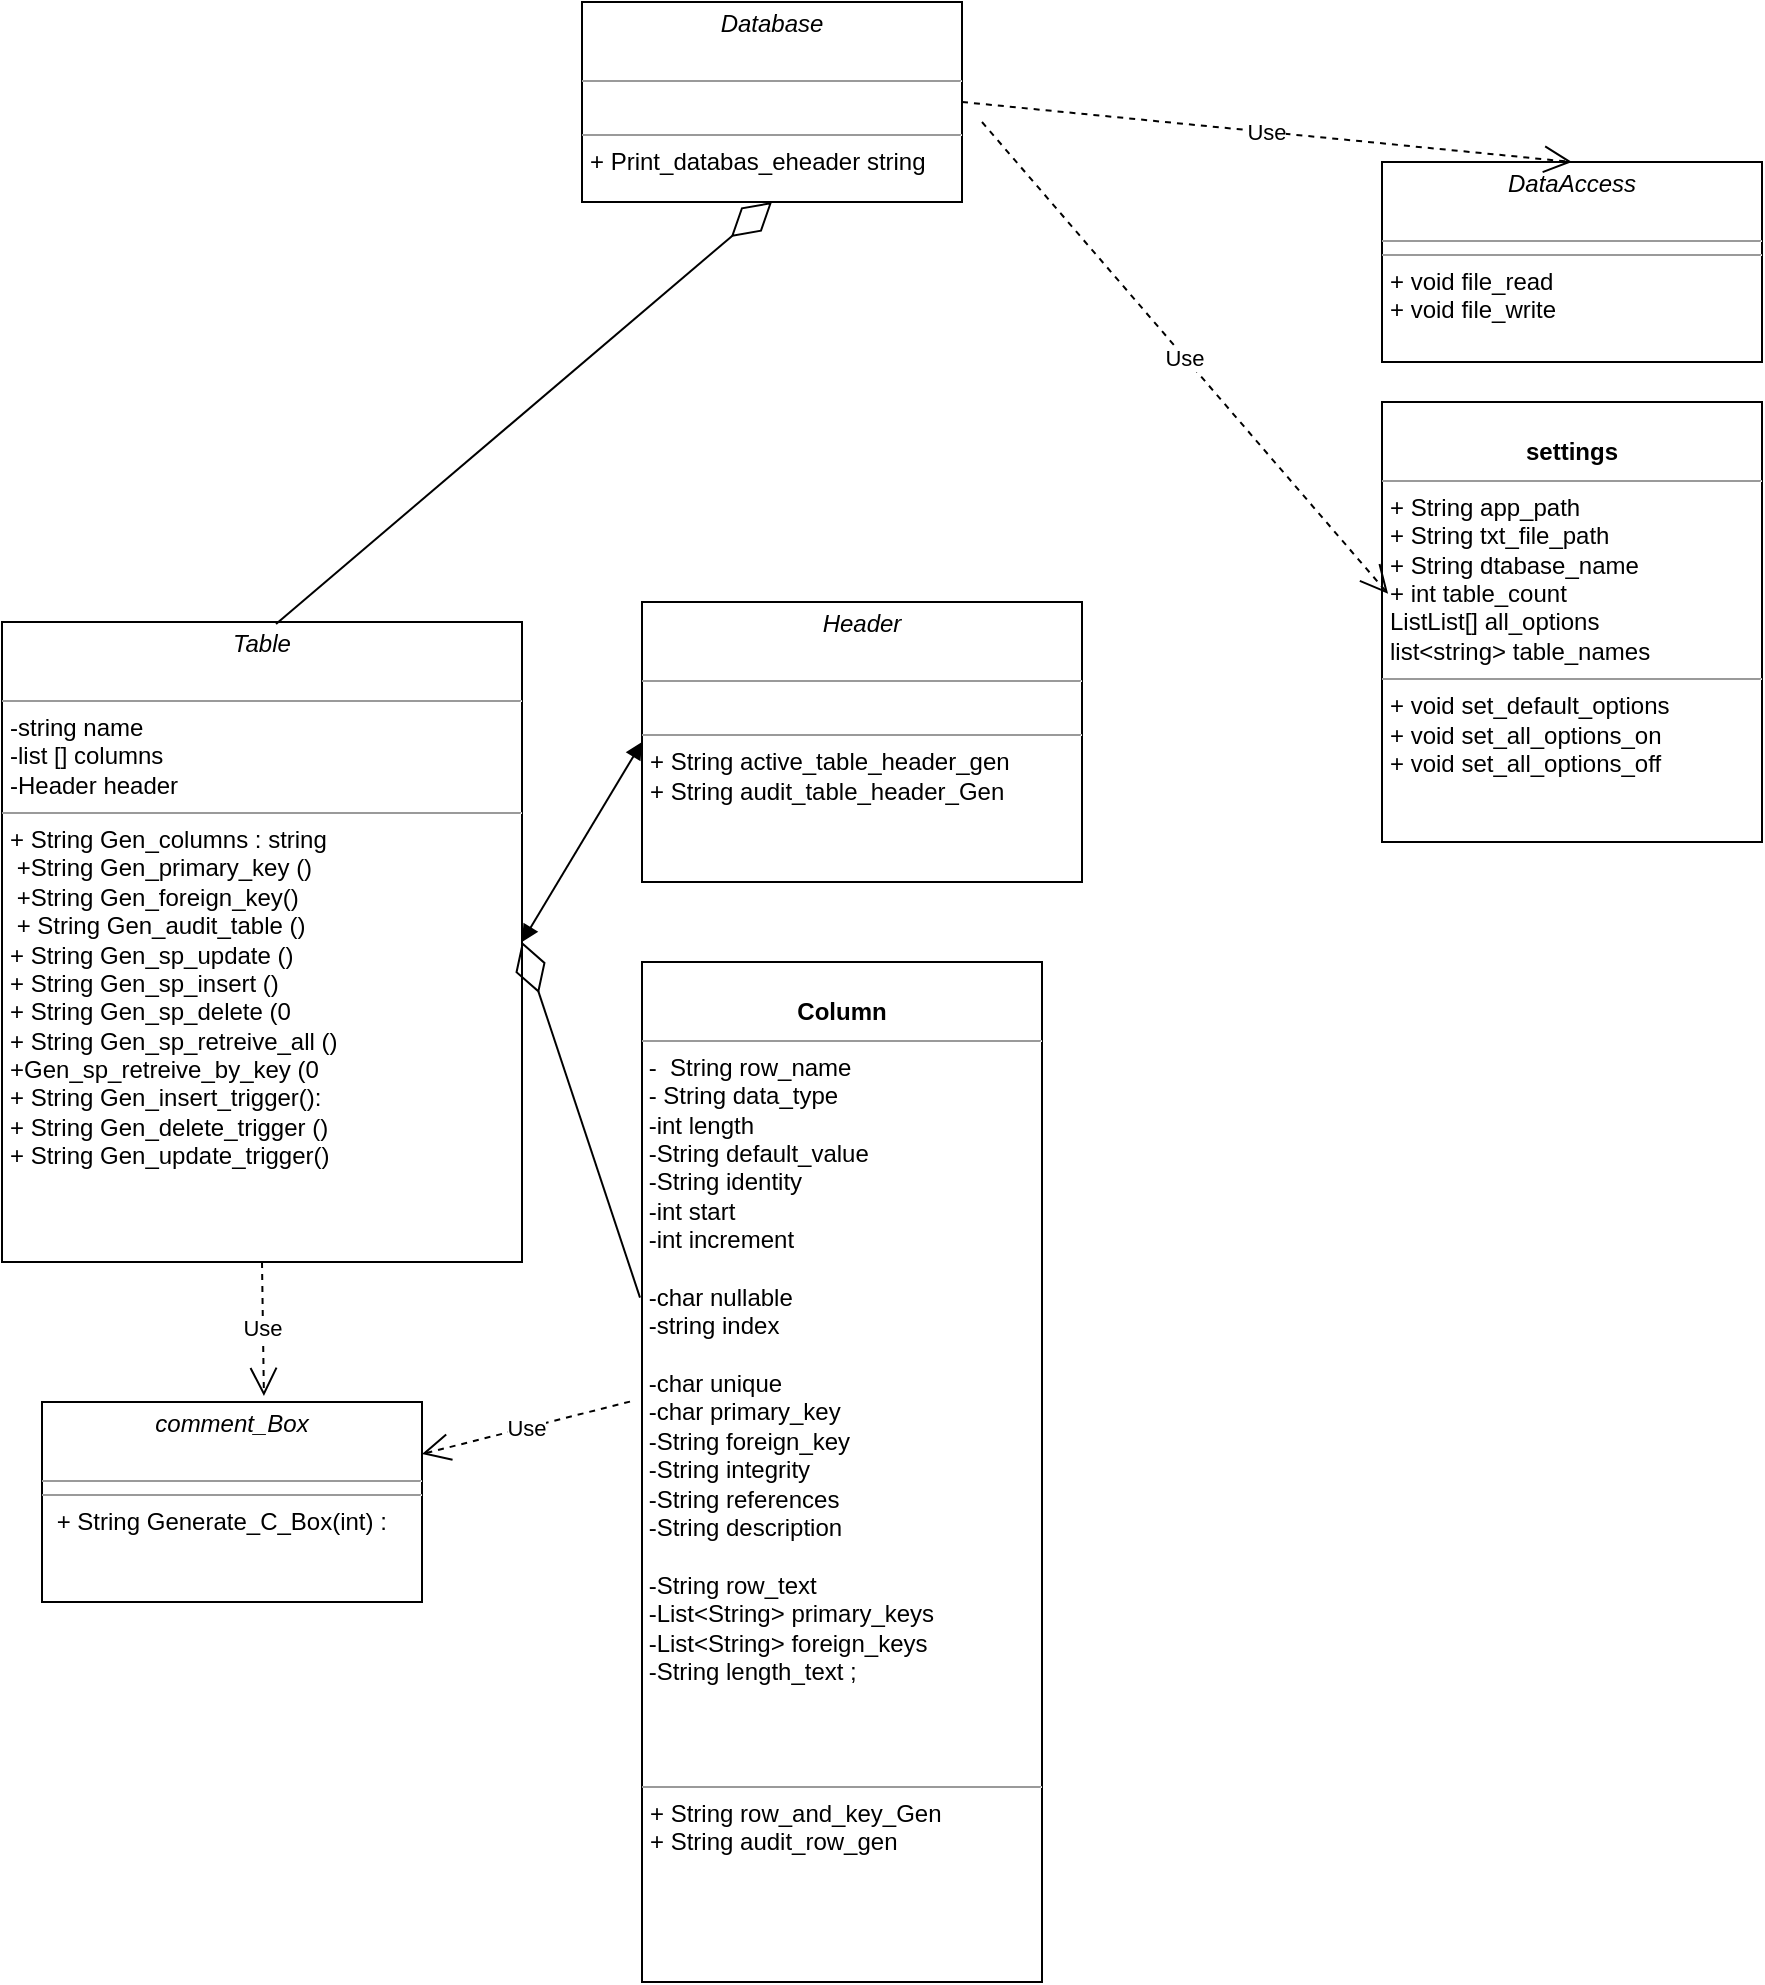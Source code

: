 <mxfile version="21.7.4" type="google">
  <diagram name="Page-1" id="G2TEt4IULpdhs9RluzcD">
    <mxGraphModel grid="1" page="1" gridSize="10" guides="1" tooltips="1" connect="1" arrows="1" fold="1" pageScale="1" pageWidth="850" pageHeight="1100" math="0" shadow="0">
      <root>
        <mxCell id="0" />
        <mxCell id="1" parent="0" />
        <mxCell id="zHbaEQlo3mZxPaL0krSO-1" value="&lt;p style=&quot;margin:0px;margin-top:4px;text-align:center;&quot;&gt;&lt;i&gt;Database&lt;/i&gt;&lt;br&gt;&lt;br&gt;&lt;/p&gt;&lt;hr size=&quot;1&quot;&gt;&lt;p style=&quot;margin:0px;margin-left:4px;&quot;&gt;&lt;br&gt;&lt;/p&gt;&lt;hr size=&quot;1&quot;&gt;&lt;p style=&quot;margin:0px;margin-left:4px;&quot;&gt;+ Print_databas_eheader string&lt;br&gt;&lt;/p&gt;" style="verticalAlign=top;align=left;overflow=fill;fontSize=12;fontFamily=Helvetica;html=1;whiteSpace=wrap;" vertex="1" parent="1">
          <mxGeometry x="100" y="20" width="190" height="100" as="geometry" />
        </mxCell>
        <mxCell id="zHbaEQlo3mZxPaL0krSO-2" value="&lt;p style=&quot;margin:0px;margin-top:4px;text-align:center;&quot;&gt;&lt;br&gt;&lt;b&gt;Column&lt;/b&gt;&lt;br&gt;&lt;/p&gt;&lt;hr size=&quot;1&quot;&gt;&amp;nbsp;-&amp;nbsp; String row_name&amp;nbsp; &lt;br&gt;&amp;nbsp;- String data_type&amp;nbsp; &lt;br&gt;&amp;nbsp;-int length&amp;nbsp; &lt;br&gt;&amp;nbsp;-String default_value&amp;nbsp; &lt;br&gt;&amp;nbsp;-String identity&amp;nbsp; &lt;br&gt;&amp;nbsp;-int start&amp;nbsp; &lt;br&gt;&amp;nbsp;-int increment &lt;br&gt;&lt;br&gt;&amp;nbsp;-char nullable &lt;br&gt;&amp;nbsp;-string index &lt;br&gt;&lt;br&gt;&amp;nbsp;-char unique &lt;br&gt;&amp;nbsp;-char primary_key&amp;nbsp; &lt;br&gt;&amp;nbsp;-String foreign_key &lt;br&gt;&amp;nbsp;-String integrity &lt;br&gt;&amp;nbsp;-String references&amp;nbsp; &lt;br&gt;&amp;nbsp;-String description&amp;nbsp; &lt;br&gt;&lt;br&gt;&amp;nbsp;-String row_text&amp;nbsp; &lt;br&gt;&amp;nbsp;-List&amp;lt;String&amp;gt; primary_keys &lt;br&gt;&amp;nbsp;-List&amp;lt;String&amp;gt; foreign_keys&amp;nbsp; &lt;br&gt;&amp;nbsp;-String length_text ;&lt;p style=&quot;margin:0px;margin-left:4px;&quot;&gt;&lt;br&gt;&lt;/p&gt;&lt;p style=&quot;margin:0px;margin-left:4px;&quot;&gt;&lt;br&gt;&lt;/p&gt;&lt;p style=&quot;margin:0px;margin-left:4px;&quot;&gt;&lt;br&gt;&lt;/p&gt;&lt;hr size=&quot;1&quot;&gt;&lt;p style=&quot;margin:0px;margin-left:4px;&quot;&gt;+ String row_and_key_Gen &lt;br&gt;+ String audit_row_gen&lt;br&gt;&lt;/p&gt;" style="verticalAlign=top;align=left;overflow=fill;fontSize=12;fontFamily=Helvetica;html=1;whiteSpace=wrap;" vertex="1" parent="1">
          <mxGeometry x="130" y="500" width="200" height="510" as="geometry" />
        </mxCell>
        <mxCell id="zHbaEQlo3mZxPaL0krSO-3" value="&lt;p style=&quot;margin:0px;margin-top:4px;text-align:center;&quot;&gt;&lt;i&gt;Header&lt;/i&gt;&lt;br&gt;&lt;br&gt;&lt;/p&gt;&lt;hr size=&quot;1&quot;&gt;&lt;br&gt;&lt;hr size=&quot;1&quot;&gt;&lt;p style=&quot;margin:0px;margin-left:4px;&quot;&gt;+ String active_table_header_gen &lt;br&gt;&lt;/p&gt;&lt;p style=&quot;margin:0px;margin-left:4px;&quot;&gt;+ String audit_table_header_Gen&lt;br&gt;&lt;/p&gt;&lt;p style=&quot;margin:0px;margin-left:4px;&quot;&gt;&lt;br&gt;&lt;/p&gt;" style="verticalAlign=top;align=left;overflow=fill;fontSize=12;fontFamily=Helvetica;html=1;whiteSpace=wrap;" vertex="1" parent="1">
          <mxGeometry x="130" y="320" width="220" height="140" as="geometry" />
        </mxCell>
        <mxCell id="zHbaEQlo3mZxPaL0krSO-4" value="&lt;p style=&quot;margin:0px;margin-top:4px;text-align:center;&quot;&gt;&lt;i&gt;Table&lt;/i&gt;&lt;br&gt;&lt;br&gt;&lt;/p&gt;&lt;hr size=&quot;1&quot;&gt;&lt;p style=&quot;margin:0px;margin-left:4px;&quot;&gt;-string name&lt;/p&gt;&lt;p style=&quot;margin:0px;margin-left:4px;&quot;&gt;-list [] columns&lt;/p&gt;&lt;p style=&quot;margin:0px;margin-left:4px;&quot;&gt;-Header header&lt;br&gt;&lt;/p&gt;&lt;hr size=&quot;1&quot;&gt;&lt;p style=&quot;margin:0px;margin-left:4px;&quot;&gt;+ String Gen_columns : string&amp;nbsp;&lt;/p&gt;&lt;p style=&quot;margin:0px;margin-left:4px;&quot;&gt;&amp;nbsp;+String Gen_primary_key ()&lt;br&gt;&lt;/p&gt;&lt;p style=&quot;margin:0px;margin-left:4px;&quot;&gt;&amp;nbsp;+String Gen_foreign_key() &lt;br&gt;&lt;/p&gt;&lt;p style=&quot;margin:0px;margin-left:4px;&quot;&gt;&amp;nbsp;+ String Gen_audit_table ()&lt;br&gt;&lt;/p&gt;&lt;p style=&quot;margin:0px;margin-left:4px;&quot;&gt;+ String  Gen_sp_update () &lt;br&gt;&lt;/p&gt;&lt;p style=&quot;margin:0px;margin-left:4px;&quot;&gt;+ String Gen_sp_insert ()&lt;br&gt;&lt;/p&gt;&lt;p style=&quot;margin:0px;margin-left:4px;&quot;&gt;+ String  Gen_sp_delete (0&lt;br&gt;&lt;/p&gt;&lt;p style=&quot;margin:0px;margin-left:4px;&quot;&gt;+ String Gen_sp_retreive_all ()&lt;br&gt;&lt;/p&gt;&lt;p style=&quot;margin:0px;margin-left:4px;&quot;&gt;+Gen_sp_retreive_by_key (0&lt;br&gt;&lt;/p&gt;&lt;p style=&quot;margin:0px;margin-left:4px;&quot;&gt;+ String Gen_insert_trigger(): &lt;br&gt;&lt;/p&gt;&lt;p style=&quot;margin:0px;margin-left:4px;&quot;&gt;+ String Gen_delete_trigger ()&lt;br&gt;&lt;/p&gt;&lt;p style=&quot;margin:0px;margin-left:4px;&quot;&gt;+ String Gen_update_trigger()&lt;br&gt;&lt;/p&gt;&lt;p style=&quot;margin:0px;margin-left:4px;&quot;&gt;&lt;br&gt;&lt;/p&gt;" style="verticalAlign=top;align=left;overflow=fill;fontSize=12;fontFamily=Helvetica;html=1;whiteSpace=wrap;" vertex="1" parent="1">
          <mxGeometry x="-190" y="330" width="260" height="320" as="geometry" />
        </mxCell>
        <mxCell id="zHbaEQlo3mZxPaL0krSO-5" value="&lt;p style=&quot;margin:0px;margin-top:4px;text-align:center;&quot;&gt;&lt;i&gt;comment_Box&lt;/i&gt;&lt;br&gt;&lt;br&gt;&lt;/p&gt;&lt;hr size=&quot;1&quot;&gt;&lt;hr size=&quot;1&quot;&gt;&lt;p style=&quot;margin:0px;margin-left:4px;&quot;&gt;&amp;nbsp;+ String Generate_C_Box(int) : &lt;br&gt;&lt;/p&gt;" style="verticalAlign=top;align=left;overflow=fill;fontSize=12;fontFamily=Helvetica;html=1;whiteSpace=wrap;" vertex="1" parent="1">
          <mxGeometry x="-170" y="720" width="190" height="100" as="geometry" />
        </mxCell>
        <mxCell id="zHbaEQlo3mZxPaL0krSO-7" value="&lt;p style=&quot;margin:0px;margin-top:4px;text-align:center;&quot;&gt;&lt;br&gt;&lt;b&gt;settings&lt;/b&gt;&lt;br&gt;&lt;/p&gt;&lt;hr size=&quot;1&quot;&gt;&lt;p style=&quot;margin:0px;margin-left:4px;&quot;&gt;+ String app_path&lt;/p&gt;&lt;p style=&quot;margin:0px;margin-left:4px;&quot;&gt;+ String txt_file_path&lt;/p&gt;&lt;p style=&quot;margin:0px;margin-left:4px;&quot;&gt;+ String dtabase_name&lt;/p&gt;&lt;p style=&quot;margin:0px;margin-left:4px;&quot;&gt;+ int table_count&lt;/p&gt;&lt;p style=&quot;margin:0px;margin-left:4px;&quot;&gt;ListList[] all_options&lt;/p&gt;&lt;p style=&quot;margin:0px;margin-left:4px;&quot;&gt;list&amp;lt;string&amp;gt; table_names&lt;br&gt;&lt;/p&gt;&lt;hr size=&quot;1&quot;&gt;&lt;p style=&quot;margin:0px;margin-left:4px;&quot;&gt;+ void set_default_options &lt;br&gt;&lt;/p&gt;&lt;p style=&quot;margin:0px;margin-left:4px;&quot;&gt;+ void set_all_options_on &lt;br&gt;&lt;/p&gt;&lt;p style=&quot;margin:0px;margin-left:4px;&quot;&gt;+ void set_all_options_off &lt;br&gt;&lt;/p&gt;" style="verticalAlign=top;align=left;overflow=fill;fontSize=12;fontFamily=Helvetica;html=1;whiteSpace=wrap;" vertex="1" parent="1">
          <mxGeometry x="500" y="220" width="190" height="220" as="geometry" />
        </mxCell>
        <mxCell id="zHbaEQlo3mZxPaL0krSO-8" value="&lt;p style=&quot;margin:0px;margin-top:4px;text-align:center;&quot;&gt;&lt;i&gt;DataAccess&lt;/i&gt;&lt;br&gt;&lt;br&gt;&lt;/p&gt;&lt;hr size=&quot;1&quot;&gt;&lt;hr size=&quot;1&quot;&gt;&lt;p style=&quot;margin:0px;margin-left:4px;&quot;&gt;+ void file_read&lt;/p&gt;&lt;p style=&quot;margin:0px;margin-left:4px;&quot;&gt;+ void file_write&lt;br&gt;&lt;/p&gt;" style="verticalAlign=top;align=left;overflow=fill;fontSize=12;fontFamily=Helvetica;html=1;whiteSpace=wrap;" vertex="1" parent="1">
          <mxGeometry x="500" y="100" width="190" height="100" as="geometry" />
        </mxCell>
        <mxCell id="zHbaEQlo3mZxPaL0krSO-9" value="" style="endArrow=diamondThin;endFill=0;endSize=24;html=1;rounded=0;entryX=0.5;entryY=1;entryDx=0;entryDy=0;exitX=0.527;exitY=0.003;exitDx=0;exitDy=0;exitPerimeter=0;" edge="1" parent="1" source="zHbaEQlo3mZxPaL0krSO-4" target="zHbaEQlo3mZxPaL0krSO-1">
          <mxGeometry width="160" relative="1" as="geometry">
            <mxPoint x="280" y="210" as="sourcePoint" />
            <mxPoint x="500" y="390" as="targetPoint" />
          </mxGeometry>
        </mxCell>
        <mxCell id="zHbaEQlo3mZxPaL0krSO-11" value="" style="endArrow=diamondThin;endFill=0;endSize=24;html=1;rounded=0;entryX=1;entryY=0.5;entryDx=0;entryDy=0;exitX=-0.005;exitY=0.329;exitDx=0;exitDy=0;exitPerimeter=0;" edge="1" parent="1" source="zHbaEQlo3mZxPaL0krSO-2" target="zHbaEQlo3mZxPaL0krSO-4">
          <mxGeometry width="160" relative="1" as="geometry">
            <mxPoint x="237" y="221" as="sourcePoint" />
            <mxPoint x="310" y="150" as="targetPoint" />
          </mxGeometry>
        </mxCell>
        <mxCell id="zHbaEQlo3mZxPaL0krSO-12" value="Use" style="endArrow=open;endSize=12;dashed=1;html=1;rounded=0;exitX=0.5;exitY=1;exitDx=0;exitDy=0;entryX=0.584;entryY=-0.03;entryDx=0;entryDy=0;entryPerimeter=0;" edge="1" parent="1" source="zHbaEQlo3mZxPaL0krSO-4" target="zHbaEQlo3mZxPaL0krSO-5">
          <mxGeometry width="160" relative="1" as="geometry">
            <mxPoint x="-190" y="340" as="sourcePoint" />
            <mxPoint x="-30" y="340" as="targetPoint" />
          </mxGeometry>
        </mxCell>
        <mxCell id="zHbaEQlo3mZxPaL0krSO-13" value="Use" style="endArrow=open;endSize=12;dashed=1;html=1;rounded=0;exitX=-0.03;exitY=0.431;exitDx=0;exitDy=0;exitPerimeter=0;" edge="1" parent="1" source="zHbaEQlo3mZxPaL0krSO-2" target="zHbaEQlo3mZxPaL0krSO-5">
          <mxGeometry width="160" relative="1" as="geometry">
            <mxPoint x="470" y="380" as="sourcePoint" />
            <mxPoint x="60" y="510" as="targetPoint" />
          </mxGeometry>
        </mxCell>
        <mxCell id="zHbaEQlo3mZxPaL0krSO-15" value="Use" style="endArrow=open;endSize=12;dashed=1;html=1;rounded=0;exitX=1;exitY=0.5;exitDx=0;exitDy=0;entryX=0.5;entryY=0;entryDx=0;entryDy=0;" edge="1" parent="1" source="zHbaEQlo3mZxPaL0krSO-1" target="zHbaEQlo3mZxPaL0krSO-8">
          <mxGeometry width="160" relative="1" as="geometry">
            <mxPoint x="450" y="520" as="sourcePoint" />
            <mxPoint x="700" y="600" as="targetPoint" />
          </mxGeometry>
        </mxCell>
        <mxCell id="zHbaEQlo3mZxPaL0krSO-17" value="Use" style="endArrow=open;endSize=12;dashed=1;html=1;rounded=0;exitX=1;exitY=0.5;exitDx=0;exitDy=0;entryX=0.016;entryY=0.436;entryDx=0;entryDy=0;entryPerimeter=0;" edge="1" parent="1" target="zHbaEQlo3mZxPaL0krSO-7">
          <mxGeometry width="160" relative="1" as="geometry">
            <mxPoint x="300" y="80" as="sourcePoint" />
            <mxPoint x="605" y="110" as="targetPoint" />
          </mxGeometry>
        </mxCell>
        <mxCell id="zHbaEQlo3mZxPaL0krSO-18" value="" style="endArrow=block;startArrow=block;endFill=1;startFill=1;html=1;rounded=0;entryX=0;entryY=0.5;entryDx=0;entryDy=0;" edge="1" parent="1" target="zHbaEQlo3mZxPaL0krSO-3">
          <mxGeometry width="160" relative="1" as="geometry">
            <mxPoint x="70" y="490" as="sourcePoint" />
            <mxPoint x="500" y="510" as="targetPoint" />
          </mxGeometry>
        </mxCell>
      </root>
    </mxGraphModel>
  </diagram>
</mxfile>
